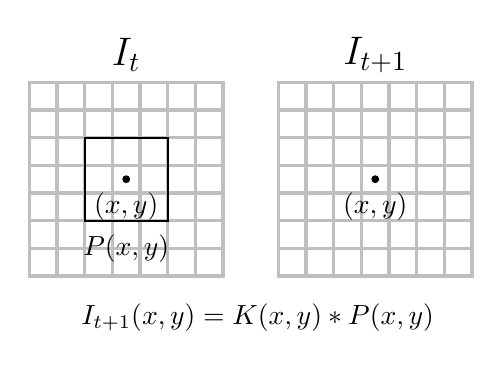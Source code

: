 ﻿\begin{tikzpicture}[]
	\tikzset{box/.style={black, draw=black, fill=none, very thick, minimum height=4 em, minimum width=16 em}}

	\foreach \k in {0,...,1}
	{
		\foreach \i in {0,...,6}
		{
			\foreach \j in {0,...,6}
			{
				\node[box, fill=none, draw=gray!50, minimum height=1 em, minimum width=1 em] (l1-\i-\j-\k) at (\i em + 0.9 em * \k em, \j em) {};
			}
		}
	}

	\node at ([yshift=1.5 em]l1-3-6-0) {\Large $I_t$};
	\node at ([yshift=1.5 em]l1-3-6-1) {\Large $I_{t+1}$};

	\node[shape=circle, inner sep=0.1 em, fill=black] at (l1-3-3-0) {};

	\node[shape=circle, inner sep=0.1 em, fill=black] at (l1-3-3-1) {};
	\node at ([yshift=-1 em]l1-3-3-0) {$(x, y)$};

	\node at ([yshift=-1 em]l1-3-3-1) {$(x, y)$};

	\node[draw=black, minimum height=3 em, minimum width=3 em, thick] at (l1-3-3-0) {};

	\node at ([yshift=-2 em, xshift=-1.25 em]l1-0-0-1) {$I_{t+1}(x, y) = K(x,y) * P(x,y)$};
    \node at ([yshift=-0.5 em]l1-3-1-0) {$P(x, y)$};


\end{tikzpicture}